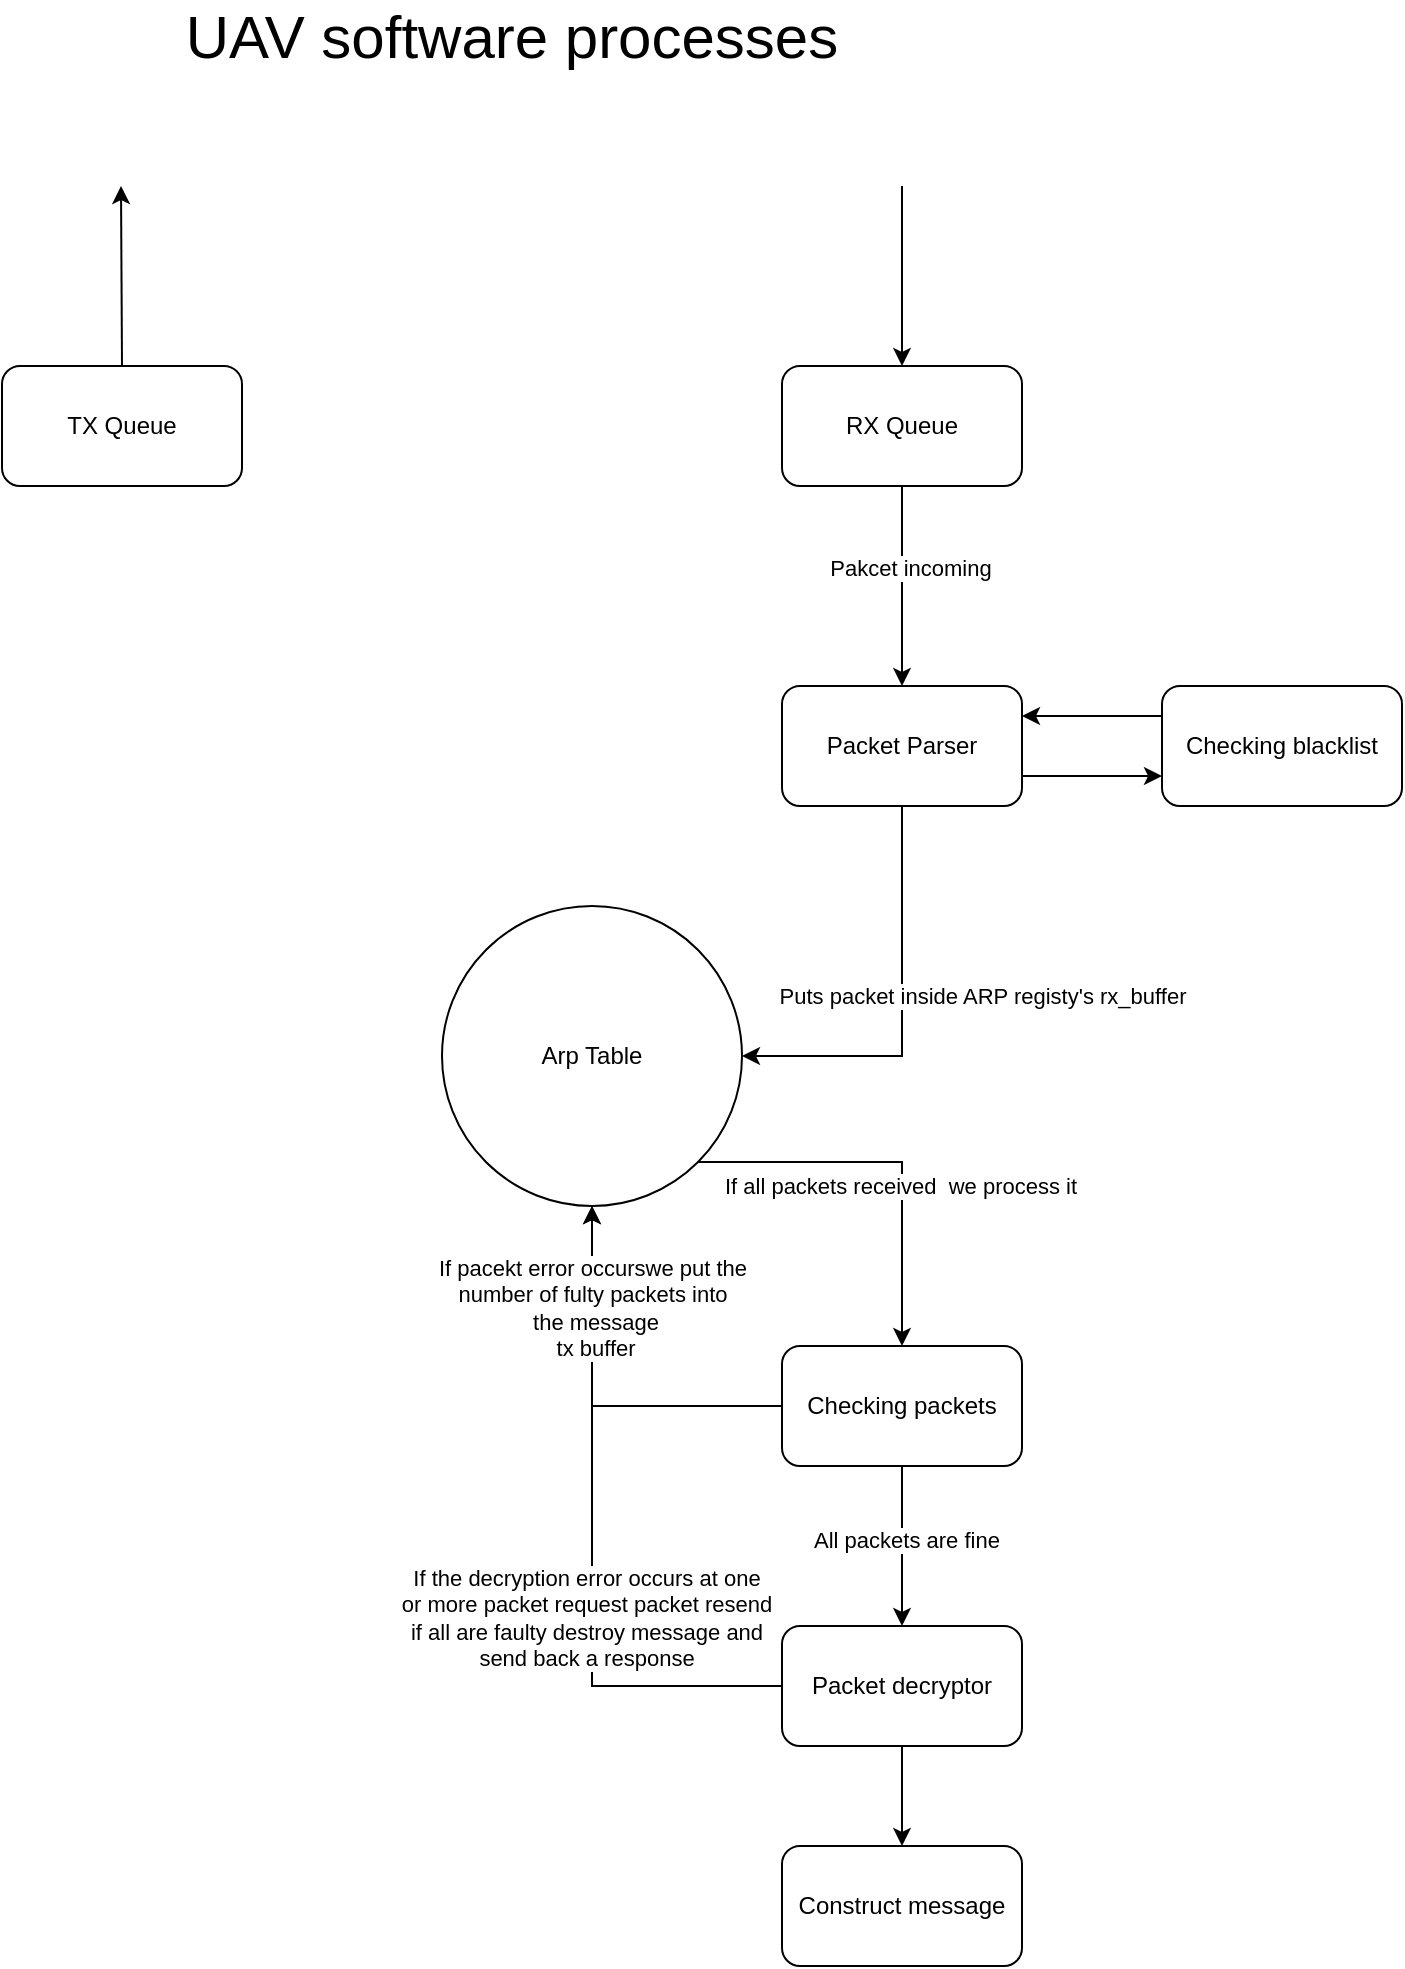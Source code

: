 <mxfile version="21.5.0" type="github">
  <diagram name="Page-1" id="5br7BQrC1HLW1S9b53a2">
    <mxGraphModel dx="1283" dy="858" grid="1" gridSize="10" guides="1" tooltips="1" connect="1" arrows="1" fold="1" page="1" pageScale="1" pageWidth="850" pageHeight="1100" math="0" shadow="0">
      <root>
        <mxCell id="0" />
        <mxCell id="1" parent="0" />
        <mxCell id="auO2MSHDAda2A5F5yBvW-53" value="UAV software processes" style="text;html=1;strokeColor=none;fillColor=none;align=center;verticalAlign=middle;whiteSpace=wrap;rounded=0;fontSize=30;" vertex="1" parent="1">
          <mxGeometry x="249" y="90" width="352" height="30" as="geometry" />
        </mxCell>
        <mxCell id="auO2MSHDAda2A5F5yBvW-58" style="edgeStyle=orthogonalEdgeStyle;rounded=0;orthogonalLoop=1;jettySize=auto;html=1;exitX=0.5;exitY=0;exitDx=0;exitDy=0;" edge="1" parent="1" source="auO2MSHDAda2A5F5yBvW-55">
          <mxGeometry relative="1" as="geometry">
            <mxPoint x="229.5" y="180" as="targetPoint" />
          </mxGeometry>
        </mxCell>
        <mxCell id="auO2MSHDAda2A5F5yBvW-55" value="TX Queue" style="rounded=1;whiteSpace=wrap;html=1;" vertex="1" parent="1">
          <mxGeometry x="170" y="270" width="120" height="60" as="geometry" />
        </mxCell>
        <mxCell id="auO2MSHDAda2A5F5yBvW-62" style="edgeStyle=orthogonalEdgeStyle;rounded=0;orthogonalLoop=1;jettySize=auto;html=1;exitX=0.5;exitY=1;exitDx=0;exitDy=0;entryX=0.5;entryY=0;entryDx=0;entryDy=0;" edge="1" parent="1" source="auO2MSHDAda2A5F5yBvW-56" target="auO2MSHDAda2A5F5yBvW-61">
          <mxGeometry relative="1" as="geometry" />
        </mxCell>
        <mxCell id="auO2MSHDAda2A5F5yBvW-63" value="&lt;div&gt;Pakcet incoming&lt;/div&gt;" style="edgeLabel;html=1;align=center;verticalAlign=middle;resizable=0;points=[];" vertex="1" connectable="0" parent="auO2MSHDAda2A5F5yBvW-62">
          <mxGeometry x="-0.16" y="4" relative="1" as="geometry">
            <mxPoint y="-1" as="offset" />
          </mxGeometry>
        </mxCell>
        <mxCell id="auO2MSHDAda2A5F5yBvW-56" value="RX Queue" style="rounded=1;whiteSpace=wrap;html=1;" vertex="1" parent="1">
          <mxGeometry x="560" y="270" width="120" height="60" as="geometry" />
        </mxCell>
        <mxCell id="auO2MSHDAda2A5F5yBvW-65" style="edgeStyle=orthogonalEdgeStyle;rounded=0;orthogonalLoop=1;jettySize=auto;html=1;exitX=0.5;exitY=1;exitDx=0;exitDy=0;entryX=1;entryY=0.5;entryDx=0;entryDy=0;" edge="1" parent="1" source="auO2MSHDAda2A5F5yBvW-61" target="auO2MSHDAda2A5F5yBvW-64">
          <mxGeometry relative="1" as="geometry" />
        </mxCell>
        <mxCell id="auO2MSHDAda2A5F5yBvW-66" value="Puts packet inside ARP registy&#39;s rx_buffer" style="edgeLabel;html=1;align=center;verticalAlign=middle;resizable=0;points=[];" vertex="1" connectable="0" parent="auO2MSHDAda2A5F5yBvW-65">
          <mxGeometry x="-0.066" y="3" relative="1" as="geometry">
            <mxPoint x="37" y="-1" as="offset" />
          </mxGeometry>
        </mxCell>
        <mxCell id="auO2MSHDAda2A5F5yBvW-69" style="edgeStyle=orthogonalEdgeStyle;rounded=0;orthogonalLoop=1;jettySize=auto;html=1;exitX=1;exitY=0.75;exitDx=0;exitDy=0;entryX=0;entryY=0.75;entryDx=0;entryDy=0;" edge="1" parent="1" source="auO2MSHDAda2A5F5yBvW-61" target="auO2MSHDAda2A5F5yBvW-68">
          <mxGeometry relative="1" as="geometry" />
        </mxCell>
        <mxCell id="auO2MSHDAda2A5F5yBvW-61" value="Packet Parser" style="rounded=1;whiteSpace=wrap;html=1;" vertex="1" parent="1">
          <mxGeometry x="560" y="430" width="120" height="60" as="geometry" />
        </mxCell>
        <mxCell id="auO2MSHDAda2A5F5yBvW-75" style="edgeStyle=orthogonalEdgeStyle;rounded=0;orthogonalLoop=1;jettySize=auto;html=1;exitX=1;exitY=1;exitDx=0;exitDy=0;entryX=0.5;entryY=0;entryDx=0;entryDy=0;" edge="1" parent="1" source="auO2MSHDAda2A5F5yBvW-64" target="auO2MSHDAda2A5F5yBvW-74">
          <mxGeometry relative="1" as="geometry" />
        </mxCell>
        <mxCell id="auO2MSHDAda2A5F5yBvW-77" value="If all packets received&amp;nbsp; we process it" style="edgeLabel;html=1;align=center;verticalAlign=middle;resizable=0;points=[];" vertex="1" connectable="0" parent="auO2MSHDAda2A5F5yBvW-75">
          <mxGeometry x="0.17" relative="1" as="geometry">
            <mxPoint x="-1" as="offset" />
          </mxGeometry>
        </mxCell>
        <mxCell id="auO2MSHDAda2A5F5yBvW-64" value="Arp Table" style="ellipse;whiteSpace=wrap;html=1;aspect=fixed;" vertex="1" parent="1">
          <mxGeometry x="390" y="540" width="150" height="150" as="geometry" />
        </mxCell>
        <mxCell id="auO2MSHDAda2A5F5yBvW-67" value="" style="endArrow=classic;html=1;rounded=0;entryX=0.5;entryY=0;entryDx=0;entryDy=0;" edge="1" parent="1" target="auO2MSHDAda2A5F5yBvW-56">
          <mxGeometry width="50" height="50" relative="1" as="geometry">
            <mxPoint x="620" y="180" as="sourcePoint" />
            <mxPoint x="651" y="140" as="targetPoint" />
          </mxGeometry>
        </mxCell>
        <mxCell id="auO2MSHDAda2A5F5yBvW-70" style="edgeStyle=orthogonalEdgeStyle;rounded=0;orthogonalLoop=1;jettySize=auto;html=1;exitX=0;exitY=0.25;exitDx=0;exitDy=0;entryX=1;entryY=0.25;entryDx=0;entryDy=0;" edge="1" parent="1" source="auO2MSHDAda2A5F5yBvW-68" target="auO2MSHDAda2A5F5yBvW-61">
          <mxGeometry relative="1" as="geometry" />
        </mxCell>
        <mxCell id="auO2MSHDAda2A5F5yBvW-68" value="&lt;div&gt;Checking blacklist&lt;/div&gt;" style="rounded=1;whiteSpace=wrap;html=1;" vertex="1" parent="1">
          <mxGeometry x="750" y="430" width="120" height="60" as="geometry" />
        </mxCell>
        <mxCell id="auO2MSHDAda2A5F5yBvW-82" style="edgeStyle=orthogonalEdgeStyle;rounded=0;orthogonalLoop=1;jettySize=auto;html=1;exitX=0;exitY=0.5;exitDx=0;exitDy=0;" edge="1" parent="1" source="auO2MSHDAda2A5F5yBvW-71" target="auO2MSHDAda2A5F5yBvW-64">
          <mxGeometry relative="1" as="geometry" />
        </mxCell>
        <mxCell id="auO2MSHDAda2A5F5yBvW-83" value="&lt;div&gt;If the decryption error occurs at one &lt;br&gt;&lt;/div&gt;&lt;div&gt;or more packet request packet resend&lt;/div&gt;&lt;div&gt;if all are faulty destroy message and &lt;br&gt;&lt;/div&gt;&lt;div&gt;send back a response&lt;br&gt;&lt;/div&gt;" style="edgeLabel;html=1;align=center;verticalAlign=middle;resizable=0;points=[];" vertex="1" connectable="0" parent="auO2MSHDAda2A5F5yBvW-82">
          <mxGeometry x="-0.236" y="3" relative="1" as="geometry">
            <mxPoint y="-1" as="offset" />
          </mxGeometry>
        </mxCell>
        <mxCell id="auO2MSHDAda2A5F5yBvW-84" style="edgeStyle=orthogonalEdgeStyle;rounded=0;orthogonalLoop=1;jettySize=auto;html=1;exitX=0.5;exitY=1;exitDx=0;exitDy=0;entryX=0.5;entryY=0;entryDx=0;entryDy=0;" edge="1" parent="1" source="auO2MSHDAda2A5F5yBvW-71" target="auO2MSHDAda2A5F5yBvW-81">
          <mxGeometry relative="1" as="geometry">
            <mxPoint x="619.5" y="1000" as="targetPoint" />
          </mxGeometry>
        </mxCell>
        <mxCell id="auO2MSHDAda2A5F5yBvW-71" value="Packet decryptor" style="rounded=1;whiteSpace=wrap;html=1;" vertex="1" parent="1">
          <mxGeometry x="560" y="900" width="120" height="60" as="geometry" />
        </mxCell>
        <mxCell id="auO2MSHDAda2A5F5yBvW-76" style="edgeStyle=orthogonalEdgeStyle;rounded=0;orthogonalLoop=1;jettySize=auto;html=1;exitX=0.5;exitY=1;exitDx=0;exitDy=0;entryX=0.5;entryY=0;entryDx=0;entryDy=0;" edge="1" parent="1" source="auO2MSHDAda2A5F5yBvW-74" target="auO2MSHDAda2A5F5yBvW-71">
          <mxGeometry relative="1" as="geometry" />
        </mxCell>
        <mxCell id="auO2MSHDAda2A5F5yBvW-78" value="All packets are fine" style="edgeLabel;html=1;align=center;verticalAlign=middle;resizable=0;points=[];" vertex="1" connectable="0" parent="auO2MSHDAda2A5F5yBvW-76">
          <mxGeometry x="-0.044" y="2" relative="1" as="geometry">
            <mxPoint y="-1" as="offset" />
          </mxGeometry>
        </mxCell>
        <mxCell id="auO2MSHDAda2A5F5yBvW-79" style="edgeStyle=orthogonalEdgeStyle;rounded=0;orthogonalLoop=1;jettySize=auto;html=1;exitX=0;exitY=0.5;exitDx=0;exitDy=0;entryX=0.5;entryY=1;entryDx=0;entryDy=0;" edge="1" parent="1" source="auO2MSHDAda2A5F5yBvW-74" target="auO2MSHDAda2A5F5yBvW-64">
          <mxGeometry relative="1" as="geometry">
            <mxPoint x="460" y="700" as="targetPoint" />
          </mxGeometry>
        </mxCell>
        <mxCell id="auO2MSHDAda2A5F5yBvW-80" value="&lt;div&gt;If pacekt error occurswe put the &lt;br&gt;&lt;/div&gt;&lt;div&gt;number of fulty packets into&lt;/div&gt;&lt;div&gt;&amp;nbsp;the message&lt;/div&gt;&lt;div&gt;&amp;nbsp;tx buffer&lt;br&gt;&lt;/div&gt;" style="edgeLabel;html=1;align=center;verticalAlign=middle;resizable=0;points=[];" vertex="1" connectable="0" parent="auO2MSHDAda2A5F5yBvW-79">
          <mxGeometry x="0.319" y="-3" relative="1" as="geometry">
            <mxPoint x="-3" y="-16" as="offset" />
          </mxGeometry>
        </mxCell>
        <mxCell id="auO2MSHDAda2A5F5yBvW-74" value="Checking packets" style="rounded=1;whiteSpace=wrap;html=1;" vertex="1" parent="1">
          <mxGeometry x="560" y="760" width="120" height="60" as="geometry" />
        </mxCell>
        <mxCell id="auO2MSHDAda2A5F5yBvW-81" value="Construct message" style="rounded=1;whiteSpace=wrap;html=1;" vertex="1" parent="1">
          <mxGeometry x="560" y="1010" width="120" height="60" as="geometry" />
        </mxCell>
      </root>
    </mxGraphModel>
  </diagram>
</mxfile>
